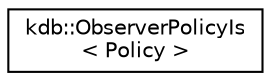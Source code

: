 digraph "Graphical Class Hierarchy"
{
 // LATEX_PDF_SIZE
  edge [fontname="Helvetica",fontsize="10",labelfontname="Helvetica",labelfontsize="10"];
  node [fontname="Helvetica",fontsize="10",shape=record];
  rankdir="LR";
  Node0 [label="kdb::ObserverPolicyIs\l\< Policy \>",height=0.2,width=0.4,color="black", fillcolor="white", style="filled",URL="$classkdb_1_1ObserverPolicyIs.html",tooltip="Needed by the user to set one of the policies."];
}
